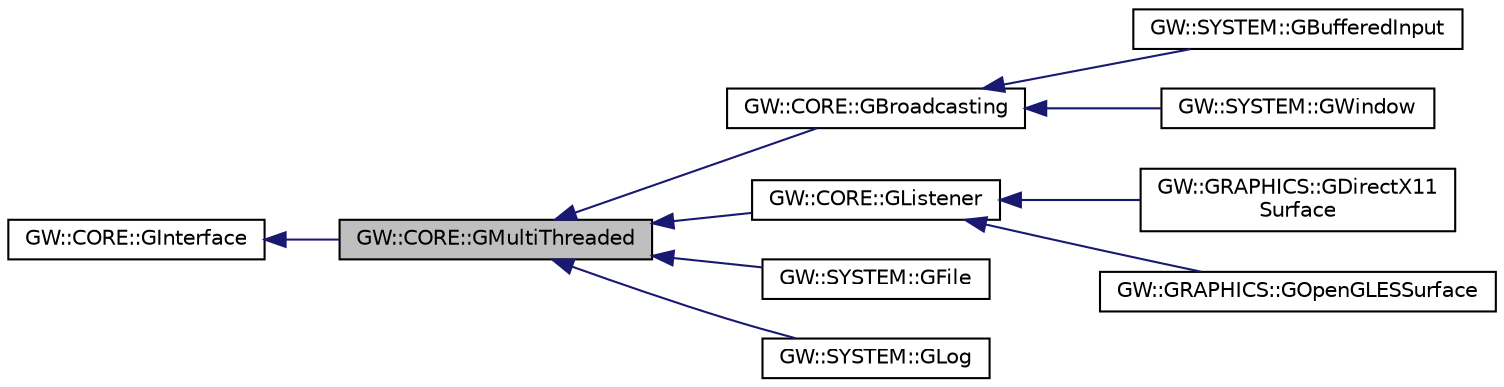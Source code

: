 digraph "GW::CORE::GMultiThreaded"
{
  edge [fontname="Helvetica",fontsize="10",labelfontname="Helvetica",labelfontsize="10"];
  node [fontname="Helvetica",fontsize="10",shape=record];
  rankdir="LR";
  Node0 [label="GW::CORE::GMultiThreaded",height=0.2,width=0.4,color="black", fillcolor="grey75", style="filled", fontcolor="black"];
  Node1 -> Node0 [dir="back",color="midnightblue",fontsize="10",style="solid"];
  Node1 [label="GW::CORE::GInterface",height=0.2,width=0.4,color="black", fillcolor="white", style="filled",URL="$classGW_1_1CORE_1_1GInterface.html",tooltip="Base interface all Gateware interfaces must support at a minimum. "];
  Node0 -> Node2 [dir="back",color="midnightblue",fontsize="10",style="solid"];
  Node2 [label="GW::CORE::GBroadcasting",height=0.2,width=0.4,color="black", fillcolor="white", style="filled",URL="$classGW_1_1CORE_1_1GBroadcasting.html",tooltip="The GBroadcasting Interface is capable of registering & deregistering GListener interfaces. "];
  Node2 -> Node3 [dir="back",color="midnightblue",fontsize="10",style="solid"];
  Node3 [label="GW::SYSTEM::GBufferedInput",height=0.2,width=0.4,color="black", fillcolor="white", style="filled",URL="$classGW_1_1SYSTEM_1_1GBufferedInput.html",tooltip="A Multi-threaded buffered input library. "];
  Node2 -> Node4 [dir="back",color="midnightblue",fontsize="10",style="solid"];
  Node4 [label="GW::SYSTEM::GWindow",height=0.2,width=0.4,color="black", fillcolor="white", style="filled",URL="$classGW_1_1SYSTEM_1_1GWindow.html",tooltip="A thread-safe window creation and management library. "];
  Node0 -> Node5 [dir="back",color="midnightblue",fontsize="10",style="solid"];
  Node5 [label="GW::CORE::GListener",height=0.2,width=0.4,color="black", fillcolor="white", style="filled",URL="$classGW_1_1CORE_1_1GListener.html",tooltip="A GListener Interface may be registered with a GBroadcaster interface to receive event notifications..."];
  Node5 -> Node6 [dir="back",color="midnightblue",fontsize="10",style="solid"];
  Node6 [label="GW::GRAPHICS::GDirectX11\lSurface",height=0.2,width=0.4,color="black", fillcolor="white", style="filled",URL="$classGW_1_1GRAPHICS_1_1GDirectX11Surface.html"];
  Node5 -> Node7 [dir="back",color="midnightblue",fontsize="10",style="solid"];
  Node7 [label="GW::GRAPHICS::GOpenGLESSurface",height=0.2,width=0.4,color="black", fillcolor="white", style="filled",URL="$classGW_1_1GRAPHICS_1_1GOpenGLESSurface.html"];
  Node0 -> Node8 [dir="back",color="midnightblue",fontsize="10",style="solid"];
  Node8 [label="GW::SYSTEM::GFile",height=0.2,width=0.4,color="black", fillcolor="white", style="filled",URL="$classGW_1_1SYSTEM_1_1GFile.html",tooltip="Cross platform FileIO/Directory handling. "];
  Node0 -> Node9 [dir="back",color="midnightblue",fontsize="10",style="solid"];
  Node9 [label="GW::SYSTEM::GLog",height=0.2,width=0.4,color="black", fillcolor="white", style="filled",URL="$classGW_1_1SYSTEM_1_1GLog.html",tooltip="Cross platform threadsafe logger. "];
}
